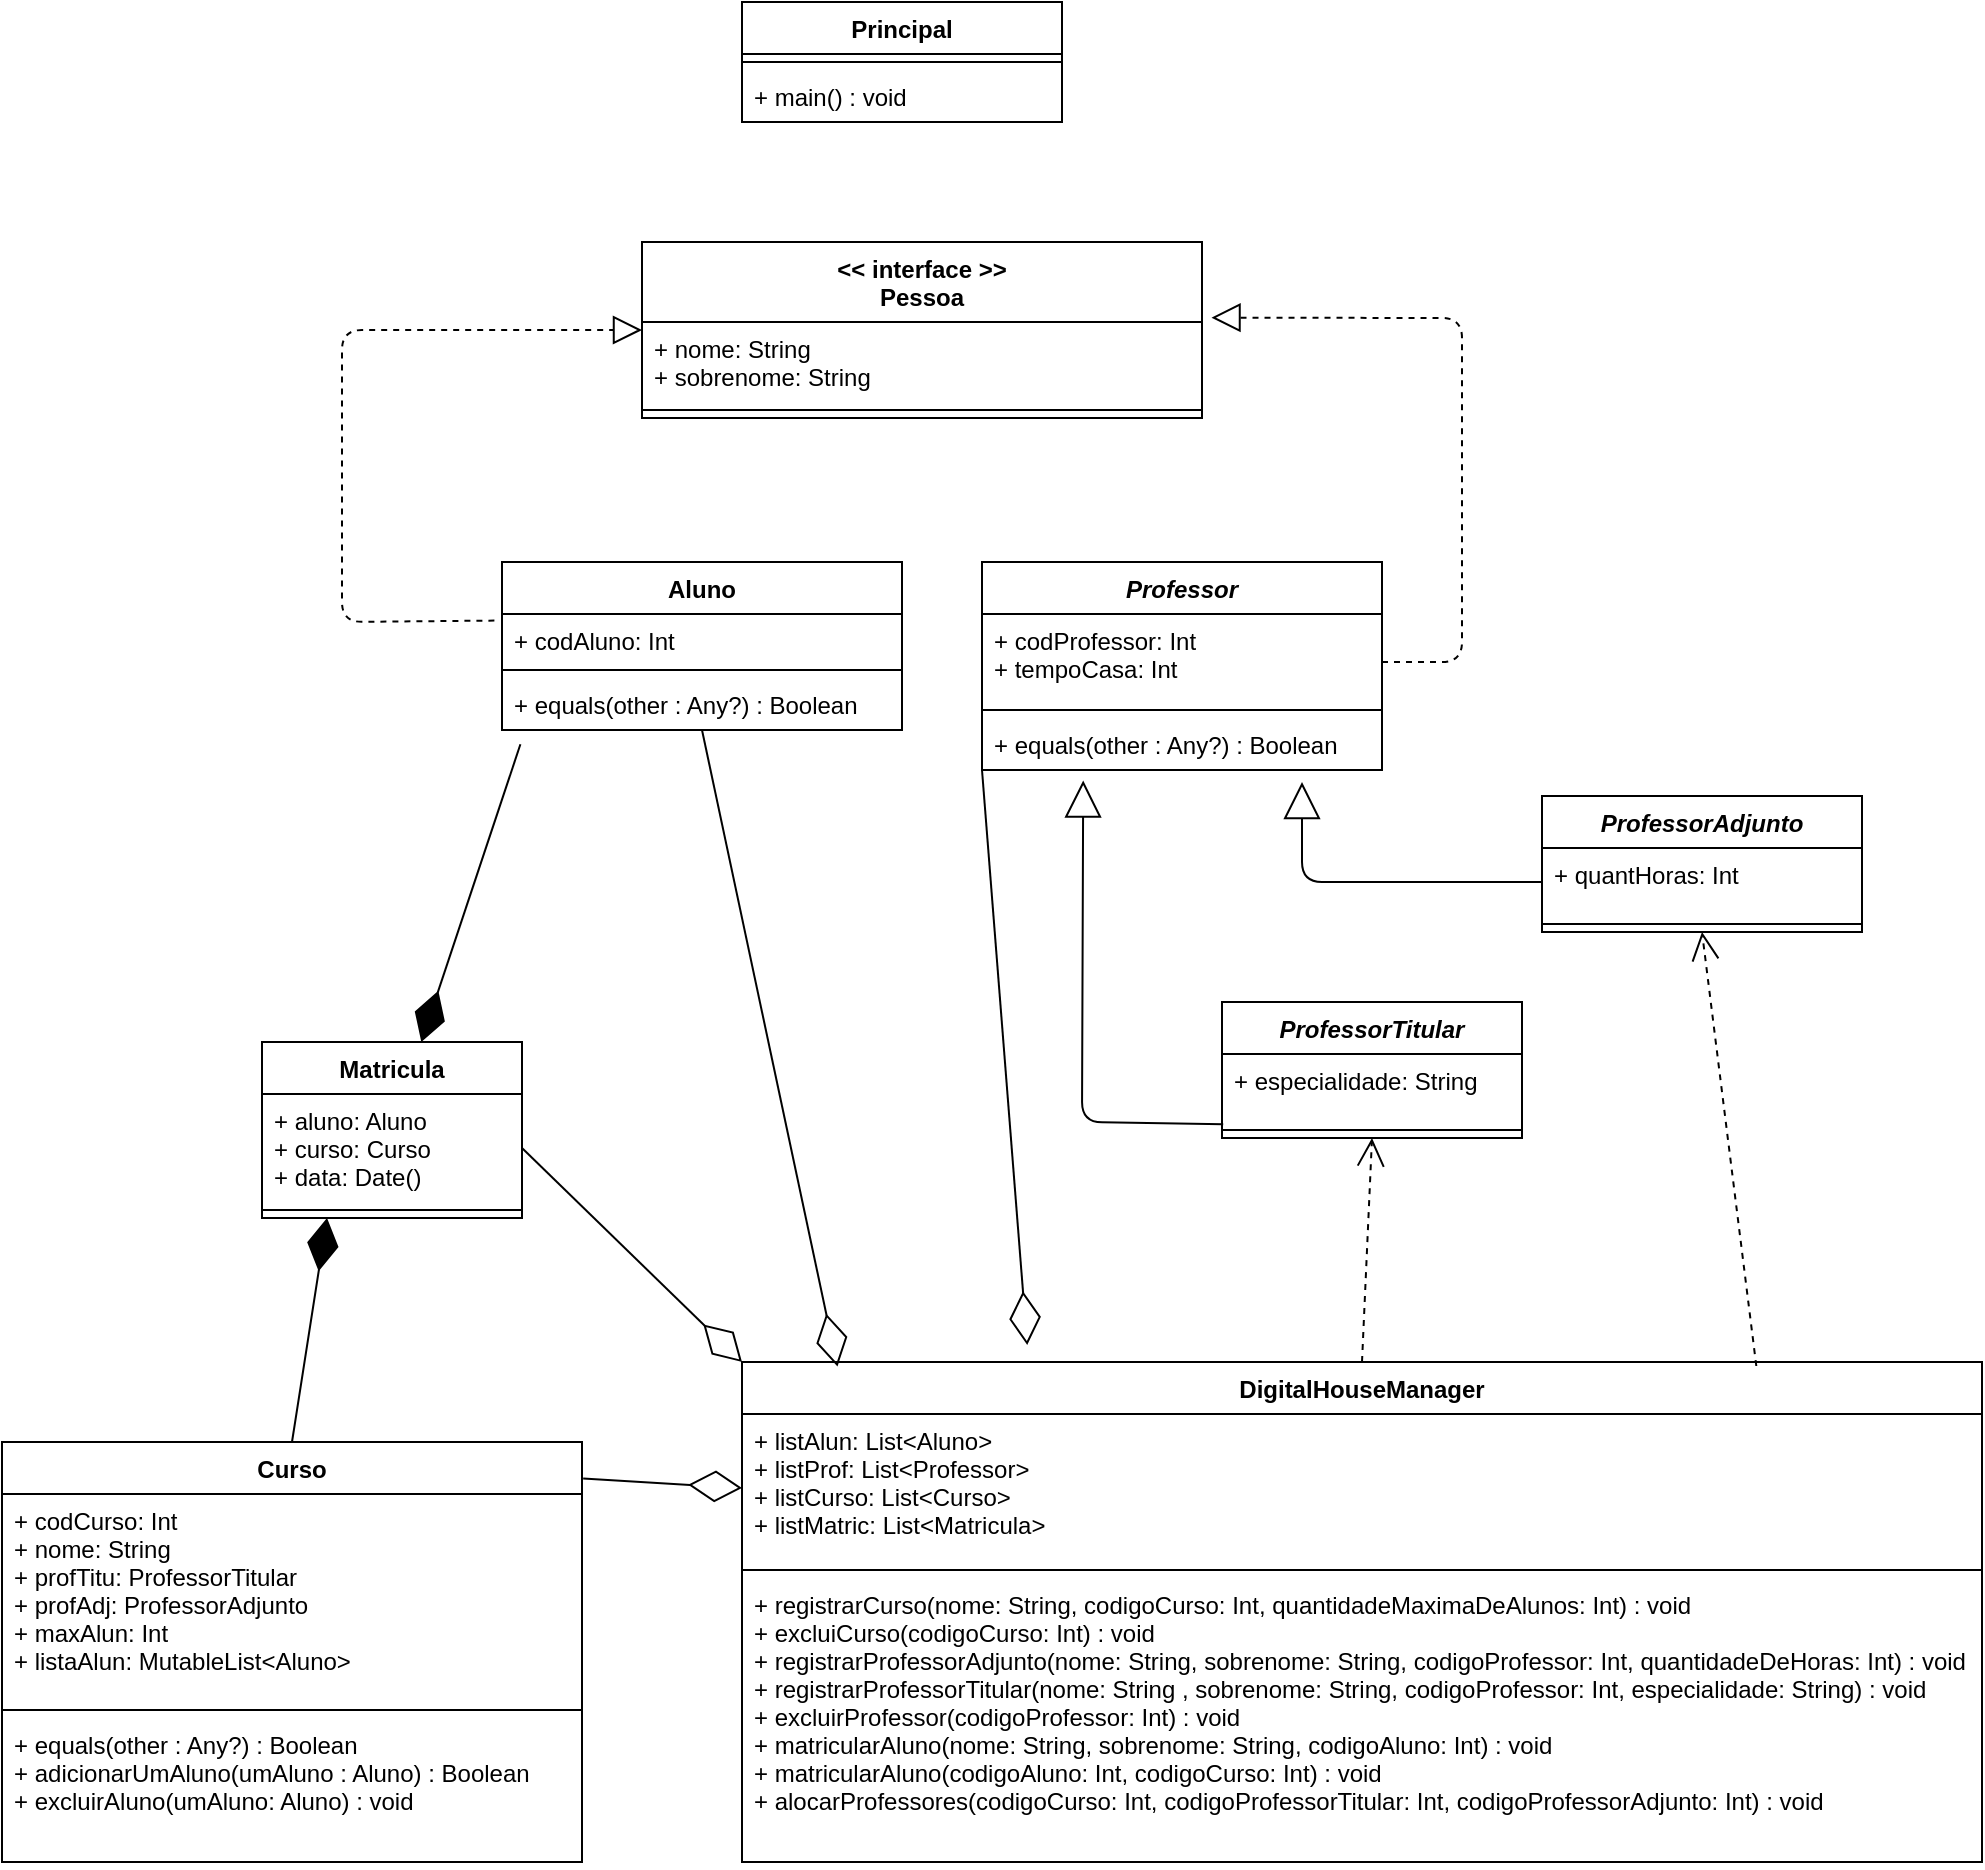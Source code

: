 <?xml version="1.0" encoding="UTF-8"?>
<mxfile version="13.7.5" type="google"><diagram id="TrO-ONN2h8IGn3uoQb14" name="Page-1"><mxGraphModel dx="2516" dy="442" grid="1" gridSize="10" guides="1" tooltips="1" connect="1" arrows="1" fold="1" page="1" pageScale="1" pageWidth="827" pageHeight="1169" math="0" shadow="0"><root><mxCell id="0"/><mxCell id="1" parent="0"/><mxCell id="xcGgXUWZbgT9KdPOlIlW-14" value="&lt;&lt; interface &gt;&gt;&#10;Pessoa" style="swimlane;fontStyle=1;align=center;verticalAlign=top;childLayout=stackLayout;horizontal=1;startSize=40;horizontalStack=0;resizeParent=1;resizeParentMax=0;resizeLast=0;collapsible=1;marginBottom=0;" parent="1" vertex="1"><mxGeometry x="-610" y="240" width="280" height="88" as="geometry"/></mxCell><mxCell id="xcGgXUWZbgT9KdPOlIlW-15" value="+ nome: String&#10;+ sobrenome: String" style="text;strokeColor=none;fillColor=none;align=left;verticalAlign=top;spacingLeft=4;spacingRight=4;overflow=hidden;rotatable=0;points=[[0,0.5],[1,0.5]];portConstraint=eastwest;" parent="xcGgXUWZbgT9KdPOlIlW-14" vertex="1"><mxGeometry y="40" width="280" height="40" as="geometry"/></mxCell><mxCell id="xcGgXUWZbgT9KdPOlIlW-16" value="" style="line;strokeWidth=1;fillColor=none;align=left;verticalAlign=middle;spacingTop=-1;spacingLeft=3;spacingRight=3;rotatable=0;labelPosition=right;points=[];portConstraint=eastwest;" parent="xcGgXUWZbgT9KdPOlIlW-14" vertex="1"><mxGeometry y="80" width="280" height="8" as="geometry"/></mxCell><mxCell id="KWw5PhTLBtFxSv6nTma5-6" value="" style="endArrow=block;dashed=1;endFill=0;endSize=12;html=1;exitX=-0.019;exitY=0.137;exitDx=0;exitDy=0;exitPerimeter=0;entryX=0;entryY=0.5;entryDx=0;entryDy=0;" parent="1" source="coKJ4FbDAw2btyWbEVKV-6" target="xcGgXUWZbgT9KdPOlIlW-14" edge="1"><mxGeometry width="160" relative="1" as="geometry"><mxPoint x="-620" y="460" as="sourcePoint"/><mxPoint x="-720" y="320" as="targetPoint"/><Array as="points"><mxPoint x="-760" y="430"/><mxPoint x="-760" y="284"/></Array></mxGeometry></mxCell><mxCell id="coKJ4FbDAw2btyWbEVKV-5" value="Aluno" style="swimlane;fontStyle=1;align=center;verticalAlign=top;childLayout=stackLayout;horizontal=1;startSize=26;horizontalStack=0;resizeParent=1;resizeParentMax=0;resizeLast=0;collapsible=1;marginBottom=0;" parent="1" vertex="1"><mxGeometry x="-680" y="400" width="200" height="84" as="geometry"/></mxCell><mxCell id="coKJ4FbDAw2btyWbEVKV-6" value="+ codAluno: Int&#10;" style="text;strokeColor=none;fillColor=none;align=left;verticalAlign=top;spacingLeft=4;spacingRight=4;overflow=hidden;rotatable=0;points=[[0,0.5],[1,0.5]];portConstraint=eastwest;" parent="coKJ4FbDAw2btyWbEVKV-5" vertex="1"><mxGeometry y="26" width="200" height="24" as="geometry"/></mxCell><mxCell id="coKJ4FbDAw2btyWbEVKV-7" value="" style="line;strokeWidth=1;fillColor=none;align=left;verticalAlign=middle;spacingTop=-1;spacingLeft=3;spacingRight=3;rotatable=0;labelPosition=right;points=[];portConstraint=eastwest;" parent="coKJ4FbDAw2btyWbEVKV-5" vertex="1"><mxGeometry y="50" width="200" height="8" as="geometry"/></mxCell><mxCell id="coKJ4FbDAw2btyWbEVKV-8" value="+ equals(other : Any?) : Boolean" style="text;strokeColor=none;fillColor=none;align=left;verticalAlign=top;spacingLeft=4;spacingRight=4;overflow=hidden;rotatable=0;points=[[0,0.5],[1,0.5]];portConstraint=eastwest;" parent="coKJ4FbDAw2btyWbEVKV-5" vertex="1"><mxGeometry y="58" width="200" height="26" as="geometry"/></mxCell><mxCell id="xcGgXUWZbgT9KdPOlIlW-10" value="Professor" style="swimlane;fontStyle=3;align=center;verticalAlign=top;childLayout=stackLayout;horizontal=1;startSize=26;horizontalStack=0;resizeParent=1;resizeParentMax=0;resizeLast=0;collapsible=1;marginBottom=0;" parent="1" vertex="1"><mxGeometry x="-440" y="400" width="200" height="104" as="geometry"/></mxCell><mxCell id="xcGgXUWZbgT9KdPOlIlW-11" value="+ codProfessor: Int&#10;+ tempoCasa: Int" style="text;strokeColor=none;fillColor=none;align=left;verticalAlign=top;spacingLeft=4;spacingRight=4;overflow=hidden;rotatable=0;points=[[0,0.5],[1,0.5]];portConstraint=eastwest;" parent="xcGgXUWZbgT9KdPOlIlW-10" vertex="1"><mxGeometry y="26" width="200" height="44" as="geometry"/></mxCell><mxCell id="xcGgXUWZbgT9KdPOlIlW-12" value="" style="line;strokeWidth=1;fillColor=none;align=left;verticalAlign=middle;spacingTop=-1;spacingLeft=3;spacingRight=3;rotatable=0;labelPosition=right;points=[];portConstraint=eastwest;" parent="xcGgXUWZbgT9KdPOlIlW-10" vertex="1"><mxGeometry y="70" width="200" height="8" as="geometry"/></mxCell><mxCell id="xcGgXUWZbgT9KdPOlIlW-13" value="+ equals(other : Any?) : Boolean" style="text;strokeColor=none;fillColor=none;align=left;verticalAlign=top;spacingLeft=4;spacingRight=4;overflow=hidden;rotatable=0;points=[[0,0.5],[1,0.5]];portConstraint=eastwest;" parent="xcGgXUWZbgT9KdPOlIlW-10" vertex="1"><mxGeometry y="78" width="200" height="26" as="geometry"/></mxCell><mxCell id="KWw5PhTLBtFxSv6nTma5-7" value="" style="endArrow=block;dashed=1;endFill=0;endSize=12;html=1;entryX=1.017;entryY=-0.054;entryDx=0;entryDy=0;entryPerimeter=0;" parent="1" target="xcGgXUWZbgT9KdPOlIlW-15" edge="1"><mxGeometry width="160" relative="1" as="geometry"><mxPoint x="-240" y="450" as="sourcePoint"/><mxPoint x="-80" y="450" as="targetPoint"/><Array as="points"><mxPoint x="-200" y="450"/><mxPoint x="-200" y="278"/></Array></mxGeometry></mxCell><mxCell id="KWw5PhTLBtFxSv6nTma5-8" value="" style="endArrow=block;endSize=16;endFill=0;html=1;exitX=0;exitY=0.5;exitDx=0;exitDy=0;" parent="1" source="xcGgXUWZbgT9KdPOlIlW-33" edge="1"><mxGeometry x="1" y="-270" width="160" relative="1" as="geometry"><mxPoint x="-360" y="653" as="sourcePoint"/><mxPoint x="-280" y="510" as="targetPoint"/><Array as="points"><mxPoint x="-280" y="560"/></Array><mxPoint x="-60" y="-170" as="offset"/></mxGeometry></mxCell><mxCell id="xcGgXUWZbgT9KdPOlIlW-32" value="ProfessorAdjunto" style="swimlane;fontStyle=3;align=center;verticalAlign=top;childLayout=stackLayout;horizontal=1;startSize=26;horizontalStack=0;resizeParent=1;resizeParentMax=0;resizeLast=0;collapsible=1;marginBottom=0;" parent="1" vertex="1"><mxGeometry x="-160" y="517" width="160" height="68" as="geometry"/></mxCell><mxCell id="xcGgXUWZbgT9KdPOlIlW-33" value="+ quantHoras: Int&#10;" style="text;strokeColor=none;fillColor=none;align=left;verticalAlign=top;spacingLeft=4;spacingRight=4;overflow=hidden;rotatable=0;points=[[0,0.5],[1,0.5]];portConstraint=eastwest;" parent="xcGgXUWZbgT9KdPOlIlW-32" vertex="1"><mxGeometry y="26" width="160" height="34" as="geometry"/></mxCell><mxCell id="xcGgXUWZbgT9KdPOlIlW-34" value="" style="line;strokeWidth=1;fillColor=none;align=left;verticalAlign=middle;spacingTop=-1;spacingLeft=3;spacingRight=3;rotatable=0;labelPosition=right;points=[];portConstraint=eastwest;" parent="xcGgXUWZbgT9KdPOlIlW-32" vertex="1"><mxGeometry y="60" width="160" height="8" as="geometry"/></mxCell><mxCell id="KWw5PhTLBtFxSv6nTma5-9" value="" style="endArrow=block;endSize=16;endFill=0;html=1;entryX=0.253;entryY=1.203;entryDx=0;entryDy=0;entryPerimeter=0;exitX=0.004;exitY=1.034;exitDx=0;exitDy=0;exitPerimeter=0;" parent="1" source="xcGgXUWZbgT9KdPOlIlW-23" target="xcGgXUWZbgT9KdPOlIlW-13" edge="1"><mxGeometry x="1" y="-270" width="160" relative="1" as="geometry"><mxPoint x="-160" y="680" as="sourcePoint"/><mxPoint x="-280" y="620" as="targetPoint"/><Array as="points"><mxPoint x="-390" y="680"/></Array><mxPoint x="-60" y="-170" as="offset"/></mxGeometry></mxCell><mxCell id="HV69lzOqjFXsxYBOAce9-1" value="Principal" style="swimlane;fontStyle=1;align=center;verticalAlign=top;childLayout=stackLayout;horizontal=1;startSize=26;horizontalStack=0;resizeParent=1;resizeParentMax=0;resizeLast=0;collapsible=1;marginBottom=0;" vertex="1" parent="1"><mxGeometry x="-560" y="120" width="160" height="60" as="geometry"/></mxCell><mxCell id="HV69lzOqjFXsxYBOAce9-3" value="" style="line;strokeWidth=1;fillColor=none;align=left;verticalAlign=middle;spacingTop=-1;spacingLeft=3;spacingRight=3;rotatable=0;labelPosition=right;points=[];portConstraint=eastwest;" vertex="1" parent="HV69lzOqjFXsxYBOAce9-1"><mxGeometry y="26" width="160" height="8" as="geometry"/></mxCell><mxCell id="HV69lzOqjFXsxYBOAce9-4" value="+ main() : void" style="text;strokeColor=none;fillColor=none;align=left;verticalAlign=top;spacingLeft=4;spacingRight=4;overflow=hidden;rotatable=0;points=[[0,0.5],[1,0.5]];portConstraint=eastwest;" vertex="1" parent="HV69lzOqjFXsxYBOAce9-1"><mxGeometry y="34" width="160" height="26" as="geometry"/></mxCell><mxCell id="xcGgXUWZbgT9KdPOlIlW-22" value="ProfessorTitular" style="swimlane;fontStyle=3;align=center;verticalAlign=top;childLayout=stackLayout;horizontal=1;startSize=26;horizontalStack=0;resizeParent=1;resizeParentMax=0;resizeLast=0;collapsible=1;marginBottom=0;" parent="1" vertex="1"><mxGeometry x="-320" y="620" width="150" height="68" as="geometry"/></mxCell><mxCell id="xcGgXUWZbgT9KdPOlIlW-23" value="+ especialidade: String" style="text;strokeColor=none;fillColor=none;align=left;verticalAlign=top;spacingLeft=4;spacingRight=4;overflow=hidden;rotatable=0;points=[[0,0.5],[1,0.5]];portConstraint=eastwest;" parent="xcGgXUWZbgT9KdPOlIlW-22" vertex="1"><mxGeometry y="26" width="150" height="34" as="geometry"/></mxCell><mxCell id="xcGgXUWZbgT9KdPOlIlW-24" value="" style="line;strokeWidth=1;fillColor=none;align=left;verticalAlign=middle;spacingTop=-1;spacingLeft=3;spacingRight=3;rotatable=0;labelPosition=right;points=[];portConstraint=eastwest;" parent="xcGgXUWZbgT9KdPOlIlW-22" vertex="1"><mxGeometry y="60" width="150" height="8" as="geometry"/></mxCell><mxCell id="lv8_Wfmt2HXlQ69VLynF-1" value="Matricula&#10;" style="swimlane;fontStyle=1;align=center;verticalAlign=top;childLayout=stackLayout;horizontal=1;startSize=26;horizontalStack=0;resizeParent=1;resizeParentMax=0;resizeLast=0;collapsible=1;marginBottom=0;" parent="1" vertex="1"><mxGeometry x="-800" y="640" width="130" height="88" as="geometry"/></mxCell><mxCell id="lv8_Wfmt2HXlQ69VLynF-2" value="+ aluno: Aluno&#10;+ curso: Curso&#10;+ data: Date()" style="text;strokeColor=none;fillColor=none;align=left;verticalAlign=top;spacingLeft=4;spacingRight=4;overflow=hidden;rotatable=0;points=[[0,0.5],[1,0.5]];portConstraint=eastwest;" parent="lv8_Wfmt2HXlQ69VLynF-1" vertex="1"><mxGeometry y="26" width="130" height="54" as="geometry"/></mxCell><mxCell id="lv8_Wfmt2HXlQ69VLynF-3" value="" style="line;strokeWidth=1;fillColor=none;align=left;verticalAlign=middle;spacingTop=-1;spacingLeft=3;spacingRight=3;rotatable=0;labelPosition=right;points=[];portConstraint=eastwest;" parent="lv8_Wfmt2HXlQ69VLynF-1" vertex="1"><mxGeometry y="80" width="130" height="8" as="geometry"/></mxCell><mxCell id="KWw5PhTLBtFxSv6nTma5-11" value="" style="endArrow=diamondThin;endFill=1;endSize=24;html=1;exitX=0.046;exitY=1.275;exitDx=0;exitDy=0;exitPerimeter=0;" parent="1" source="coKJ4FbDAw2btyWbEVKV-8" target="lv8_Wfmt2HXlQ69VLynF-1" edge="1"><mxGeometry width="160" relative="1" as="geometry"><mxPoint x="-740" y="550" as="sourcePoint"/><mxPoint x="-580" y="550" as="targetPoint"/></mxGeometry></mxCell><mxCell id="KWw5PhTLBtFxSv6nTma5-12" value="" style="endArrow=diamondThin;endFill=1;endSize=24;html=1;entryX=0.25;entryY=1;entryDx=0;entryDy=0;exitX=0.5;exitY=0;exitDx=0;exitDy=0;" parent="1" source="xcGgXUWZbgT9KdPOlIlW-6" target="lv8_Wfmt2HXlQ69VLynF-1" edge="1"><mxGeometry width="160" relative="1" as="geometry"><mxPoint x="-810" y="780" as="sourcePoint"/><mxPoint x="-650" y="780" as="targetPoint"/></mxGeometry></mxCell><mxCell id="xcGgXUWZbgT9KdPOlIlW-6" value="Curso" style="swimlane;fontStyle=1;align=center;verticalAlign=top;childLayout=stackLayout;horizontal=1;startSize=26;horizontalStack=0;resizeParent=1;resizeParentMax=0;resizeLast=0;collapsible=1;marginBottom=0;" parent="1" vertex="1"><mxGeometry x="-930" y="840" width="290" height="210" as="geometry"/></mxCell><mxCell id="xcGgXUWZbgT9KdPOlIlW-7" value="+ codCurso: Int&#10;+ nome: String&#10;+ profTitu: ProfessorTitular&#10;+ profAdj: ProfessorAdjunto&#10;+ maxAlun: Int&#10;+ listaAlun: MutableList&lt;Aluno&gt;" style="text;strokeColor=none;fillColor=none;align=left;verticalAlign=top;spacingLeft=4;spacingRight=4;overflow=hidden;rotatable=0;points=[[0,0.5],[1,0.5]];portConstraint=eastwest;" parent="xcGgXUWZbgT9KdPOlIlW-6" vertex="1"><mxGeometry y="26" width="290" height="104" as="geometry"/></mxCell><mxCell id="xcGgXUWZbgT9KdPOlIlW-8" value="" style="line;strokeWidth=1;fillColor=none;align=left;verticalAlign=middle;spacingTop=-1;spacingLeft=3;spacingRight=3;rotatable=0;labelPosition=right;points=[];portConstraint=eastwest;" parent="xcGgXUWZbgT9KdPOlIlW-6" vertex="1"><mxGeometry y="130" width="290" height="8" as="geometry"/></mxCell><mxCell id="xcGgXUWZbgT9KdPOlIlW-9" value="+ equals(other : Any?) : Boolean&#10;+ adicionarUmAluno(umAluno : Aluno) : Boolean&#10;+ excluirAluno(umAluno: Aluno) : void" style="text;strokeColor=none;fillColor=none;align=left;verticalAlign=top;spacingLeft=4;spacingRight=4;overflow=hidden;rotatable=0;points=[[0,0.5],[1,0.5]];portConstraint=eastwest;" parent="xcGgXUWZbgT9KdPOlIlW-6" vertex="1"><mxGeometry y="138" width="290" height="72" as="geometry"/></mxCell><mxCell id="lv8_Wfmt2HXlQ69VLynF-5" value="DigitalHouseManager" style="swimlane;fontStyle=1;align=center;verticalAlign=top;childLayout=stackLayout;horizontal=1;startSize=26;horizontalStack=0;resizeParent=1;resizeParentMax=0;resizeLast=0;collapsible=1;marginBottom=0;" parent="1" vertex="1"><mxGeometry x="-560" y="800" width="620" height="250" as="geometry"/></mxCell><mxCell id="lv8_Wfmt2HXlQ69VLynF-6" value="+ listAlun: List&lt;Aluno&gt;&#10;+ listProf: List&lt;Professor&gt;&#10;+ listCurso: List&lt;Curso&gt;&#10;+ listMatric: List&lt;Matricula&gt;" style="text;strokeColor=none;fillColor=none;align=left;verticalAlign=top;spacingLeft=4;spacingRight=4;overflow=hidden;rotatable=0;points=[[0,0.5],[1,0.5]];portConstraint=eastwest;" parent="lv8_Wfmt2HXlQ69VLynF-5" vertex="1"><mxGeometry y="26" width="620" height="74" as="geometry"/></mxCell><mxCell id="lv8_Wfmt2HXlQ69VLynF-7" value="" style="line;strokeWidth=1;fillColor=none;align=left;verticalAlign=middle;spacingTop=-1;spacingLeft=3;spacingRight=3;rotatable=0;labelPosition=right;points=[];portConstraint=eastwest;" parent="lv8_Wfmt2HXlQ69VLynF-5" vertex="1"><mxGeometry y="100" width="620" height="8" as="geometry"/></mxCell><mxCell id="lv8_Wfmt2HXlQ69VLynF-8" value="+ registrarCurso(nome: String, codigoCurso: Int, quantidadeMaximaDeAlunos: Int) : void&#10;+ excluiCurso(codigoCurso: Int) : void&#10;+ registrarProfessorAdjunto(nome: String, sobrenome: String, codigoProfessor: Int, quantidadeDeHoras: Int) : void&#10;+ registrarProfessorTitular(nome: String , sobrenome: String, codigoProfessor: Int, especialidade: String) : void&#10;+ excluirProfessor(codigoProfessor: Int) : void&#10;+ matricularAluno(nome: String, sobrenome: String, codigoAluno: Int) : void&#10;+ matricularAluno(codigoAluno: Int, codigoCurso: Int) : void&#10;+ alocarProfessores(codigoCurso: Int, codigoProfessorTitular: Int, codigoProfessorAdjunto: Int) : void" style="text;strokeColor=none;fillColor=none;align=left;verticalAlign=top;spacingLeft=4;spacingRight=4;overflow=hidden;rotatable=0;points=[[0,0.5],[1,0.5]];portConstraint=eastwest;" parent="lv8_Wfmt2HXlQ69VLynF-5" vertex="1"><mxGeometry y="108" width="620" height="142" as="geometry"/></mxCell><mxCell id="KWw5PhTLBtFxSv6nTma5-13" value="" style="endArrow=diamondThin;endFill=0;endSize=24;html=1;exitX=0;exitY=1;exitDx=0;exitDy=0;entryX=0.23;entryY=-0.034;entryDx=0;entryDy=0;entryPerimeter=0;" parent="1" source="xcGgXUWZbgT9KdPOlIlW-10" target="lv8_Wfmt2HXlQ69VLynF-5" edge="1"><mxGeometry width="160" relative="1" as="geometry"><mxPoint x="-620" y="610" as="sourcePoint"/><mxPoint x="-460" y="610" as="targetPoint"/></mxGeometry></mxCell><mxCell id="KWw5PhTLBtFxSv6nTma5-14" value="" style="endArrow=diamondThin;endFill=0;endSize=24;html=1;exitX=0.5;exitY=1;exitDx=0;exitDy=0;entryX=0.077;entryY=0.009;entryDx=0;entryDy=0;entryPerimeter=0;" parent="1" source="coKJ4FbDAw2btyWbEVKV-5" target="lv8_Wfmt2HXlQ69VLynF-5" edge="1"><mxGeometry width="160" relative="1" as="geometry"><mxPoint x="-620" y="570" as="sourcePoint"/><mxPoint x="-460" y="570" as="targetPoint"/></mxGeometry></mxCell><mxCell id="KWw5PhTLBtFxSv6nTma5-15" value="" style="endArrow=diamondThin;endFill=0;endSize=24;html=1;exitX=1;exitY=0.5;exitDx=0;exitDy=0;entryX=0;entryY=0;entryDx=0;entryDy=0;" parent="1" source="lv8_Wfmt2HXlQ69VLynF-2" target="lv8_Wfmt2HXlQ69VLynF-5" edge="1"><mxGeometry width="160" relative="1" as="geometry"><mxPoint x="-720" y="780" as="sourcePoint"/><mxPoint x="-560" y="780" as="targetPoint"/></mxGeometry></mxCell><mxCell id="KWw5PhTLBtFxSv6nTma5-16" value="" style="endArrow=diamondThin;endFill=0;endSize=24;html=1;entryX=0;entryY=0.5;entryDx=0;entryDy=0;exitX=1.002;exitY=0.087;exitDx=0;exitDy=0;exitPerimeter=0;" parent="1" source="xcGgXUWZbgT9KdPOlIlW-6" target="lv8_Wfmt2HXlQ69VLynF-6" edge="1"><mxGeometry width="160" relative="1" as="geometry"><mxPoint x="-640" y="920" as="sourcePoint"/><mxPoint x="-480" y="920" as="targetPoint"/></mxGeometry></mxCell><mxCell id="KWw5PhTLBtFxSv6nTma5-17" value="" style="endArrow=open;endSize=12;dashed=1;html=1;exitX=0.5;exitY=0;exitDx=0;exitDy=0;entryX=0.5;entryY=1;entryDx=0;entryDy=0;" parent="1" source="lv8_Wfmt2HXlQ69VLynF-5" target="xcGgXUWZbgT9KdPOlIlW-22" edge="1"><mxGeometry x="0.739" y="-166" width="160" relative="1" as="geometry"><mxPoint x="-240" y="770" as="sourcePoint"/><mxPoint x="-80" y="770" as="targetPoint"/><mxPoint y="-1" as="offset"/></mxGeometry></mxCell><mxCell id="KWw5PhTLBtFxSv6nTma5-18" value="" style="endArrow=open;endSize=12;dashed=1;html=1;exitX=0.818;exitY=0.008;exitDx=0;exitDy=0;entryX=0.5;entryY=1;entryDx=0;entryDy=0;exitPerimeter=0;" parent="1" source="lv8_Wfmt2HXlQ69VLynF-5" target="xcGgXUWZbgT9KdPOlIlW-32" edge="1"><mxGeometry x="0.739" y="-166" width="160" relative="1" as="geometry"><mxPoint x="-240" y="810" as="sourcePoint"/><mxPoint x="-235" y="698" as="targetPoint"/><mxPoint y="-1" as="offset"/></mxGeometry></mxCell></root></mxGraphModel></diagram></mxfile>